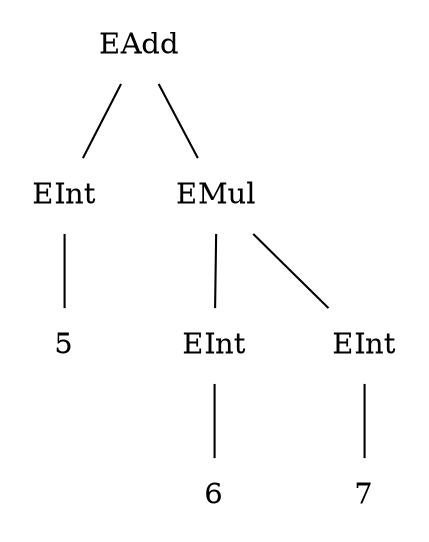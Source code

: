 graph{

"[]" [label = "EAdd", style = "solid", shape = "plaintext"] ;
"[]" -- "[0]" [style = "solid"];
"[0]" -- "[0,0]" [style = "solid"];
"[]" -- "[1]" [style = "solid"];
"[0]" [label = "EInt", style = "solid", shape = "plaintext"] ;
"[0,0]" [label = "5", style = "solid", shape = "plaintext"] ;
"[1]" [label = "EMul", style = "solid", shape = "plaintext"] ;
"[1]" -- "[0,1]" [style = "solid"];
"[1]" -- "[1,1]" [style = "solid"];
"[0,1]" [label = "EInt", style = "solid", shape = "plaintext"] ;
"[1,1]" [label = "EInt", style = "solid", shape = "plaintext"] ;
"[0,1]" -- "[0,0,1]" [style = "solid"];
"[1,1]" -- "[0,1,1]" [style = "solid"];
"[0,0,1]" [label = "6", style = "solid", shape = "plaintext"] ;
"[0,1,1]" [label = "7", style = "solid", shape = "plaintext"] ;

}


